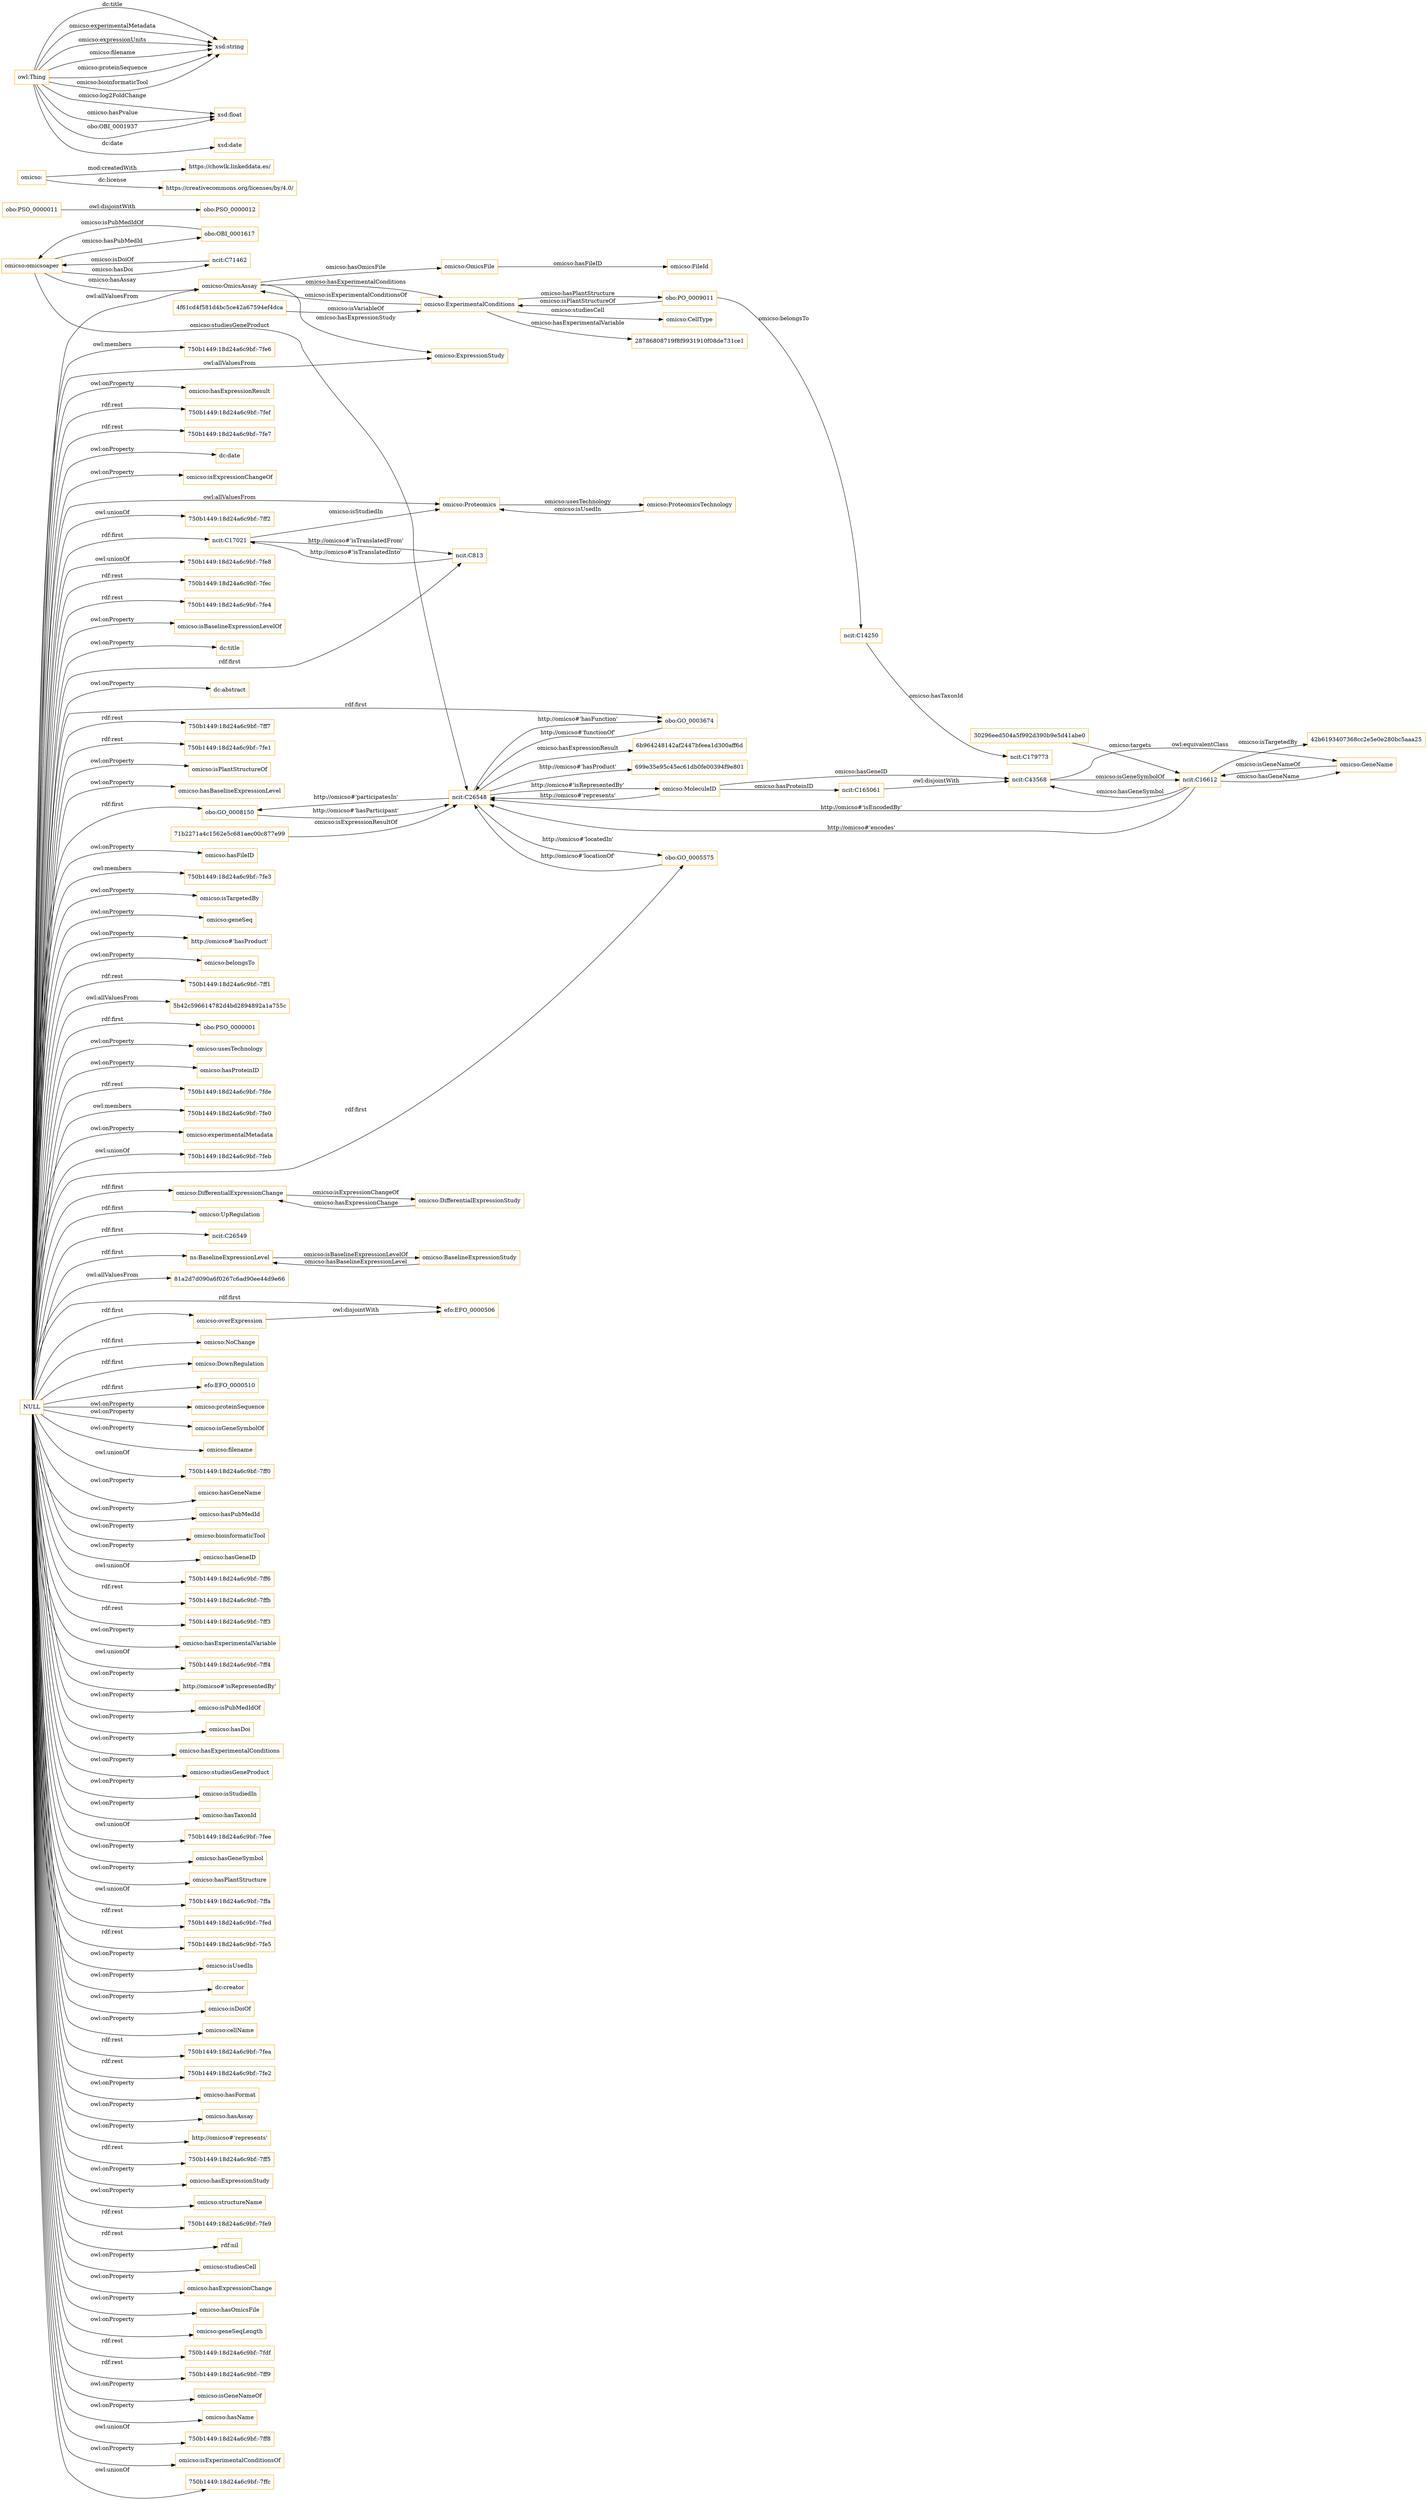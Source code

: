 digraph ar2dtool_diagram { 
rankdir=LR;
size="1501"
node [shape = rectangle, color="orange"]; "5b42c596614782d4bd2894892a1a755c" "ncit:C165061" "omicso:ExperimentalConditions" "42b6193407368cc2e5e0e280bc5aaa25" "omicso:omicsoaper" "omicso:Proteomics" "obo:PSO_0000012" "obo:PSO_0000001" "obo:GO_0008150" "omicso:DifferentialExpressionChange" "omicso:UpRegulation" "ncit:C26549" "30296eed504a5f992d390b9e5d41abe0" "ncit:C43568" "ncit:C179773" "obo:PO_0009011" "28786808719f8f9931910f08de731ce1" "omicso:MoleculeID" "6b964248142af2447bfeea1d300aff6d" "omicso:DifferentialExpressionStudy" "omicso:ExpressionStudy" "ns:BaselineExpressionLevel" "81a2d7d090a6f0267c6ad90ee44d9e66" "ncit:C17021" "omicso:OmicsFile" "efo:EFO_0000506" "omicso:CellType" "4f61cd4f581d4bc5ce42a67594ef4dca" "obo:PSO_0000011" "obo:OBI_0001617" "omicso:overExpression" "ncit:C16612" "omicso:ProteomicsTechnology" "omicso:NoChange" "obo:GO_0005575" "omicso:GeneName" "ncit:C14250" "ncit:C71462" "omicso:FileId" "71b2271a4c1562e5c681aec00c877e99" "ncit:C813" "omicso:OmicsAssay" "omicso:DownRegulation" "obo:GO_0003674" "omicso:BaselineExpressionStudy" "699e35e95c45ec61db0fe00394f9e801" "efo:EFO_0000510" "ncit:C26548" ; /*classes style*/
	"ncit:C165061" -> "ncit:C43568" [ label = "owl:disjointWith" ];
	"ncit:C43568" -> "omicso:GeneName" [ label = "owl:equivalentClass" ];
	"omicso:" -> "https://chowlk.linkeddata.es/" [ label = "mod:createdWith" ];
	"omicso:" -> "https://creativecommons.org/licenses/by/4.0/" [ label = "dc:license" ];
	"omicso:overExpression" -> "efo:EFO_0000506" [ label = "owl:disjointWith" ];
	"NULL" -> "obo:GO_0003674" [ label = "rdf:first" ];
	"NULL" -> "omicso:proteinSequence" [ label = "owl:onProperty" ];
	"NULL" -> "omicso:isGeneSymbolOf" [ label = "owl:onProperty" ];
	"NULL" -> "omicso:filename" [ label = "owl:onProperty" ];
	"NULL" -> "750b1449:18d24a6c9bf:-7ff0" [ label = "owl:unionOf" ];
	"NULL" -> "omicso:hasGeneName" [ label = "owl:onProperty" ];
	"NULL" -> "5b42c596614782d4bd2894892a1a755c" [ label = "owl:allValuesFrom" ];
	"NULL" -> "omicso:hasPubMedId" [ label = "owl:onProperty" ];
	"NULL" -> "omicso:bioinformaticTool" [ label = "owl:onProperty" ];
	"NULL" -> "omicso:hasGeneID" [ label = "owl:onProperty" ];
	"NULL" -> "omicso:ExpressionStudy" [ label = "owl:allValuesFrom" ];
	"NULL" -> "efo:EFO_0000510" [ label = "rdf:first" ];
	"NULL" -> "ncit:C17021" [ label = "rdf:first" ];
	"NULL" -> "750b1449:18d24a6c9bf:-7ff6" [ label = "owl:unionOf" ];
	"NULL" -> "750b1449:18d24a6c9bf:-7ffb" [ label = "rdf:rest" ];
	"NULL" -> "750b1449:18d24a6c9bf:-7ff3" [ label = "rdf:rest" ];
	"NULL" -> "ncit:C813" [ label = "rdf:first" ];
	"NULL" -> "omicso:hasExperimentalVariable" [ label = "owl:onProperty" ];
	"NULL" -> "750b1449:18d24a6c9bf:-7ff4" [ label = "owl:unionOf" ];
	"NULL" -> "obo:GO_0008150" [ label = "rdf:first" ];
	"NULL" -> "http://omicso#'isRepresentedBy'" [ label = "owl:onProperty" ];
	"NULL" -> "omicso:isPubMedIdOf" [ label = "owl:onProperty" ];
	"NULL" -> "omicso:hasDoi" [ label = "owl:onProperty" ];
	"NULL" -> "omicso:hasExperimentalConditions" [ label = "owl:onProperty" ];
	"NULL" -> "omicso:overExpression" [ label = "rdf:first" ];
	"NULL" -> "omicso:studiesGeneProduct" [ label = "owl:onProperty" ];
	"NULL" -> "omicso:isStudiedIn" [ label = "owl:onProperty" ];
	"NULL" -> "omicso:hasTaxonId" [ label = "owl:onProperty" ];
	"NULL" -> "750b1449:18d24a6c9bf:-7fee" [ label = "owl:unionOf" ];
	"NULL" -> "omicso:hasGeneSymbol" [ label = "owl:onProperty" ];
	"NULL" -> "omicso:hasPlantStructure" [ label = "owl:onProperty" ];
	"NULL" -> "750b1449:18d24a6c9bf:-7ffa" [ label = "owl:unionOf" ];
	"NULL" -> "omicso:Proteomics" [ label = "owl:allValuesFrom" ];
	"NULL" -> "750b1449:18d24a6c9bf:-7fed" [ label = "rdf:rest" ];
	"NULL" -> "750b1449:18d24a6c9bf:-7fe5" [ label = "rdf:rest" ];
	"NULL" -> "omicso:isUsedIn" [ label = "owl:onProperty" ];
	"NULL" -> "dc:creator" [ label = "owl:onProperty" ];
	"NULL" -> "omicso:isDoiOf" [ label = "owl:onProperty" ];
	"NULL" -> "omicso:cellName" [ label = "owl:onProperty" ];
	"NULL" -> "750b1449:18d24a6c9bf:-7fea" [ label = "rdf:rest" ];
	"NULL" -> "750b1449:18d24a6c9bf:-7fe2" [ label = "rdf:rest" ];
	"NULL" -> "omicso:hasFormat" [ label = "owl:onProperty" ];
	"NULL" -> "omicso:hasAssay" [ label = "owl:onProperty" ];
	"NULL" -> "http://omicso#'represents'" [ label = "owl:onProperty" ];
	"NULL" -> "750b1449:18d24a6c9bf:-7ff5" [ label = "rdf:rest" ];
	"NULL" -> "omicso:hasExpressionStudy" [ label = "owl:onProperty" ];
	"NULL" -> "omicso:structureName" [ label = "owl:onProperty" ];
	"NULL" -> "750b1449:18d24a6c9bf:-7fe9" [ label = "rdf:rest" ];
	"NULL" -> "rdf:nil" [ label = "rdf:rest" ];
	"NULL" -> "obo:GO_0005575" [ label = "rdf:first" ];
	"NULL" -> "omicso:studiesCell" [ label = "owl:onProperty" ];
	"NULL" -> "omicso:hasExpressionChange" [ label = "owl:onProperty" ];
	"NULL" -> "omicso:hasOmicsFile" [ label = "owl:onProperty" ];
	"NULL" -> "omicso:DownRegulation" [ label = "rdf:first" ];
	"NULL" -> "omicso:geneSeqLength" [ label = "owl:onProperty" ];
	"NULL" -> "omicso:DifferentialExpressionChange" [ label = "rdf:first" ];
	"NULL" -> "750b1449:18d24a6c9bf:-7fdf" [ label = "rdf:rest" ];
	"NULL" -> "750b1449:18d24a6c9bf:-7ff9" [ label = "rdf:rest" ];
	"NULL" -> "omicso:isGeneNameOf" [ label = "owl:onProperty" ];
	"NULL" -> "omicso:hasName" [ label = "owl:onProperty" ];
	"NULL" -> "750b1449:18d24a6c9bf:-7ff8" [ label = "owl:unionOf" ];
	"NULL" -> "omicso:isExperimentalConditionsOf" [ label = "owl:onProperty" ];
	"NULL" -> "750b1449:18d24a6c9bf:-7ffc" [ label = "owl:unionOf" ];
	"NULL" -> "750b1449:18d24a6c9bf:-7fe6" [ label = "owl:members" ];
	"NULL" -> "omicso:hasExpressionResult" [ label = "owl:onProperty" ];
	"NULL" -> "81a2d7d090a6f0267c6ad90ee44d9e66" [ label = "owl:allValuesFrom" ];
	"NULL" -> "750b1449:18d24a6c9bf:-7fef" [ label = "rdf:rest" ];
	"NULL" -> "750b1449:18d24a6c9bf:-7fe7" [ label = "rdf:rest" ];
	"NULL" -> "dc:date" [ label = "owl:onProperty" ];
	"NULL" -> "omicso:isExpressionChangeOf" [ label = "owl:onProperty" ];
	"NULL" -> "750b1449:18d24a6c9bf:-7ff2" [ label = "owl:unionOf" ];
	"NULL" -> "750b1449:18d24a6c9bf:-7fe8" [ label = "owl:unionOf" ];
	"NULL" -> "750b1449:18d24a6c9bf:-7fec" [ label = "rdf:rest" ];
	"NULL" -> "ns:BaselineExpressionLevel" [ label = "rdf:first" ];
	"NULL" -> "omicso:NoChange" [ label = "rdf:first" ];
	"NULL" -> "750b1449:18d24a6c9bf:-7fe4" [ label = "rdf:rest" ];
	"NULL" -> "omicso:isBaselineExpressionLevelOf" [ label = "owl:onProperty" ];
	"NULL" -> "dc:title" [ label = "owl:onProperty" ];
	"NULL" -> "dc:abstract" [ label = "owl:onProperty" ];
	"NULL" -> "750b1449:18d24a6c9bf:-7ff7" [ label = "rdf:rest" ];
	"NULL" -> "obo:PSO_0000001" [ label = "rdf:first" ];
	"NULL" -> "750b1449:18d24a6c9bf:-7fe1" [ label = "rdf:rest" ];
	"NULL" -> "ncit:C26549" [ label = "rdf:first" ];
	"NULL" -> "omicso:isPlantStructureOf" [ label = "owl:onProperty" ];
	"NULL" -> "omicso:hasBaselineExpressionLevel" [ label = "owl:onProperty" ];
	"NULL" -> "omicso:hasFileID" [ label = "owl:onProperty" ];
	"NULL" -> "750b1449:18d24a6c9bf:-7fe3" [ label = "owl:members" ];
	"NULL" -> "omicso:isTargetedBy" [ label = "owl:onProperty" ];
	"NULL" -> "omicso:geneSeq" [ label = "owl:onProperty" ];
	"NULL" -> "http://omicso#'hasProduct'" [ label = "owl:onProperty" ];
	"NULL" -> "efo:EFO_0000506" [ label = "rdf:first" ];
	"NULL" -> "omicso:belongsTo" [ label = "owl:onProperty" ];
	"NULL" -> "750b1449:18d24a6c9bf:-7ff1" [ label = "rdf:rest" ];
	"NULL" -> "omicso:usesTechnology" [ label = "owl:onProperty" ];
	"NULL" -> "omicso:hasProteinID" [ label = "owl:onProperty" ];
	"NULL" -> "omicso:UpRegulation" [ label = "rdf:first" ];
	"NULL" -> "750b1449:18d24a6c9bf:-7fde" [ label = "rdf:rest" ];
	"NULL" -> "750b1449:18d24a6c9bf:-7fe0" [ label = "owl:members" ];
	"NULL" -> "omicso:experimentalMetadata" [ label = "owl:onProperty" ];
	"NULL" -> "750b1449:18d24a6c9bf:-7feb" [ label = "owl:unionOf" ];
	"NULL" -> "omicso:OmicsAssay" [ label = "owl:allValuesFrom" ];
	"obo:PSO_0000011" -> "obo:PSO_0000012" [ label = "owl:disjointWith" ];
	"omicso:ExperimentalConditions" -> "28786808719f8f9931910f08de731ce1" [ label = "omicso:hasExperimentalVariable" ];
	"owl:Thing" -> "xsd:string" [ label = "dc:title" ];
	"omicso:MoleculeID" -> "ncit:C165061" [ label = "omicso:hasProteinID" ];
	"omicso:DifferentialExpressionChange" -> "omicso:DifferentialExpressionStudy" [ label = "omicso:isExpressionChangeOf" ];
	"omicso:DifferentialExpressionStudy" -> "omicso:DifferentialExpressionChange" [ label = "omicso:hasExpressionChange" ];
	"ncit:C26548" -> "obo:GO_0008150" [ label = "http://omicso#'participatesIn'" ];
	"omicso:omicsoaper" -> "obo:OBI_0001617" [ label = "omicso:hasPubMedId" ];
	"owl:Thing" -> "xsd:string" [ label = "omicso:experimentalMetadata" ];
	"owl:Thing" -> "xsd:float" [ label = "omicso:log2FoldChange" ];
	"obo:PO_0009011" -> "omicso:ExperimentalConditions" [ label = "omicso:isPlantStructureOf" ];
	"ncit:C14250" -> "ncit:C179773" [ label = "omicso:hasTaxonId" ];
	"omicso:OmicsAssay" -> "omicso:OmicsFile" [ label = "omicso:hasOmicsFile" ];
	"owl:Thing" -> "xsd:date" [ label = "dc:date" ];
	"owl:Thing" -> "xsd:string" [ label = "omicso:expressionUnits" ];
	"omicso:BaselineExpressionStudy" -> "ns:BaselineExpressionLevel" [ label = "omicso:hasBaselineExpressionLevel" ];
	"owl:Thing" -> "xsd:float" [ label = "omicso:hasPvalue" ];
	"ncit:C16612" -> "ncit:C43568" [ label = "omicso:hasGeneSymbol" ];
	"owl:Thing" -> "xsd:string" [ label = "omicso:filename" ];
	"omicso:Proteomics" -> "omicso:ProteomicsTechnology" [ label = "omicso:usesTechnology" ];
	"ncit:C813" -> "ncit:C17021" [ label = "http://omicso#'isTranslatedInto'" ];
	"omicso:omicsoaper" -> "ncit:C26548" [ label = "omicso:studiesGeneProduct" ];
	"owl:Thing" -> "xsd:string" [ label = "omicso:proteinSequence" ];
	"owl:Thing" -> "xsd:string" [ label = "omicso:bioinformaticTool" ];
	"ncit:C26548" -> "699e35e95c45ec61db0fe00394f9e801" [ label = "http://omicso#'hasProduct'" ];
	"obo:GO_0003674" -> "ncit:C26548" [ label = "http://omicso#'functionOf'" ];
	"omicso:OmicsAssay" -> "omicso:ExpressionStudy" [ label = "omicso:hasExpressionStudy" ];
	"obo:PO_0009011" -> "ncit:C14250" [ label = "omicso:belongsTo" ];
	"ncit:C16612" -> "omicso:GeneName" [ label = "omicso:hasGeneName" ];
	"omicso:OmicsFile" -> "omicso:FileId" [ label = "omicso:hasFileID" ];
	"ns:BaselineExpressionLevel" -> "omicso:BaselineExpressionStudy" [ label = "omicso:isBaselineExpressionLevelOf" ];
	"obo:GO_0008150" -> "ncit:C26548" [ label = "http://omicso#'hasParticipant'" ];
	"ncit:C26548" -> "obo:GO_0005575" [ label = "http://omicso#'locatedIn'" ];
	"omicso:omicsoaper" -> "omicso:OmicsAssay" [ label = "omicso:hasAssay" ];
	"ncit:C17021" -> "ncit:C813" [ label = "http://omicso#'isTranslatedFrom'" ];
	"ncit:C71462" -> "omicso:omicsoaper" [ label = "omicso:isDoiOf" ];
	"4f61cd4f581d4bc5ce42a67594ef4dca" -> "omicso:ExperimentalConditions" [ label = "omicso:isVariableOf" ];
	"omicso:ProteomicsTechnology" -> "omicso:Proteomics" [ label = "omicso:isUsedIn" ];
	"ncit:C26548" -> "omicso:MoleculeID" [ label = "http://omicso#'isRepresentedBy'" ];
	"ncit:C16612" -> "ncit:C26548" [ label = "http://omicso#'encodes'" ];
	"omicso:ExperimentalConditions" -> "omicso:CellType" [ label = "omicso:studiesCell" ];
	"omicso:MoleculeID" -> "ncit:C26548" [ label = "http://omicso#'represents'" ];
	"omicso:ExperimentalConditions" -> "obo:PO_0009011" [ label = "omicso:hasPlantStructure" ];
	"omicso:OmicsAssay" -> "omicso:ExperimentalConditions" [ label = "omicso:hasExperimentalConditions" ];
	"omicso:GeneName" -> "ncit:C16612" [ label = "omicso:isGeneNameOf" ];
	"ncit:C43568" -> "ncit:C16612" [ label = "omicso:isGeneSymbolOf" ];
	"71b2271a4c1562e5c681aec00c877e99" -> "ncit:C26548" [ label = "omicso:isExpressionResultOf" ];
	"obo:GO_0005575" -> "ncit:C26548" [ label = "http://omicso#'locationOf'" ];
	"omicso:ExperimentalConditions" -> "omicso:OmicsAssay" [ label = "omicso:isExperimentalConditionsOf" ];
	"obo:OBI_0001617" -> "omicso:omicsoaper" [ label = "omicso:isPubMedIdOf" ];
	"omicso:omicsoaper" -> "ncit:C71462" [ label = "omicso:hasDoi" ];
	"ncit:C26548" -> "6b964248142af2447bfeea1d300aff6d" [ label = "omicso:hasExpressionResult" ];
	"owl:Thing" -> "xsd:float" [ label = "obo:OBI_0001937" ];
	"ncit:C26548" -> "obo:GO_0003674" [ label = "http://omicso#'hasFunction'" ];
	"30296eed504a5f992d390b9e5d41abe0" -> "ncit:C16612" [ label = "omicso:targets" ];
	"ncit:C16612" -> "ncit:C26548" [ label = "http://omicso#'isEncodedBy'" ];
	"ncit:C16612" -> "42b6193407368cc2e5e0e280bc5aaa25" [ label = "omicso:isTargetedBy" ];
	"omicso:MoleculeID" -> "ncit:C43568" [ label = "omicso:hasGeneID" ];
	"ncit:C17021" -> "omicso:Proteomics" [ label = "omicso:isStudiedIn" ];

}
